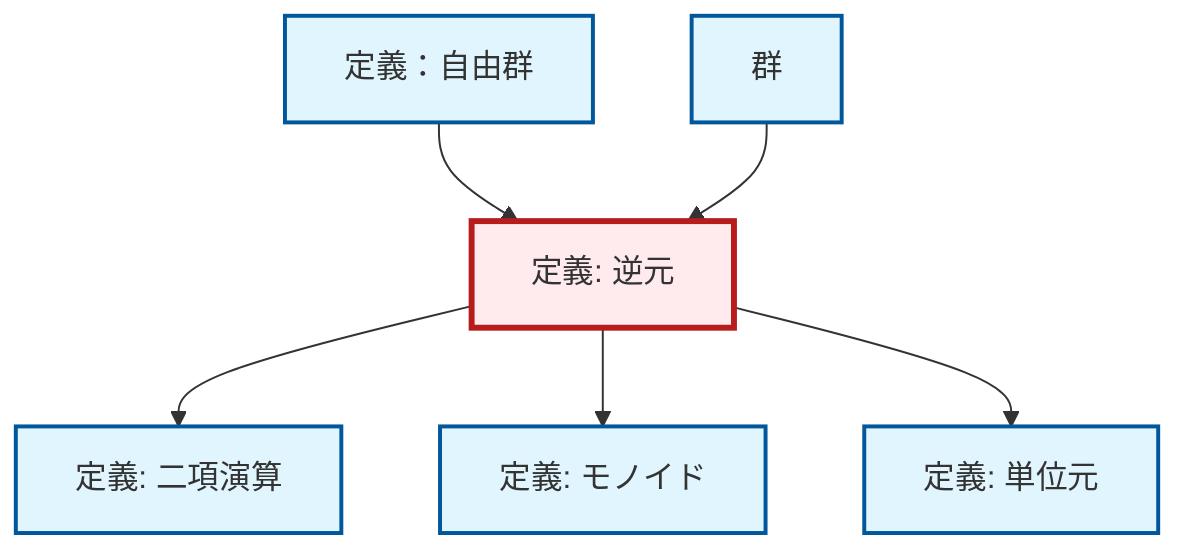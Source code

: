 graph TD
    classDef definition fill:#e1f5fe,stroke:#01579b,stroke-width:2px
    classDef theorem fill:#f3e5f5,stroke:#4a148c,stroke-width:2px
    classDef axiom fill:#fff3e0,stroke:#e65100,stroke-width:2px
    classDef example fill:#e8f5e9,stroke:#1b5e20,stroke-width:2px
    classDef current fill:#ffebee,stroke:#b71c1c,stroke-width:3px
    def-group["群"]:::definition
    def-identity-element["定義: 単位元"]:::definition
    def-binary-operation["定義: 二項演算"]:::definition
    def-free-group["定義：自由群"]:::definition
    def-inverse-element["定義: 逆元"]:::definition
    def-monoid["定義: モノイド"]:::definition
    def-inverse-element --> def-binary-operation
    def-inverse-element --> def-monoid
    def-inverse-element --> def-identity-element
    def-free-group --> def-inverse-element
    def-group --> def-inverse-element
    class def-inverse-element current